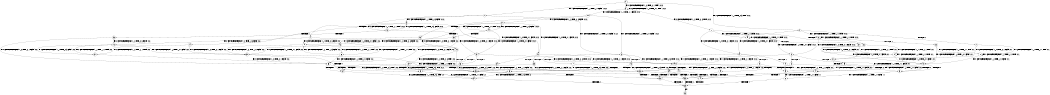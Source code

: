 digraph BCG {
size = "7, 10.5";
center = TRUE;
node [shape = circle];
0 [peripheries = 2];
0 -> 1 [label = "EX !1 !ATOMIC_EXCH_BRANCH (1, +1, TRUE, +1, 1, FALSE) !:0:1:2:"];
0 -> 2 [label = "EX !2 !ATOMIC_EXCH_BRANCH (1, +1, TRUE, +0, 3, TRUE) !:0:1:2:"];
0 -> 3 [label = "EX !0 !ATOMIC_EXCH_BRANCH (1, +0, TRUE, +0, 1, TRUE) !:0:1:2:"];
1 -> 4 [label = "TERMINATE !1"];
1 -> 5 [label = "EX !2 !ATOMIC_EXCH_BRANCH (1, +1, TRUE, +0, 3, FALSE) !:0:1:2:"];
1 -> 6 [label = "EX !0 !ATOMIC_EXCH_BRANCH (1, +0, TRUE, +0, 1, FALSE) !:0:1:2:"];
2 -> 7 [label = "TERMINATE !2"];
2 -> 8 [label = "EX !1 !ATOMIC_EXCH_BRANCH (1, +1, TRUE, +1, 1, TRUE) !:0:1:2:"];
2 -> 9 [label = "EX !0 !ATOMIC_EXCH_BRANCH (1, +0, TRUE, +0, 1, FALSE) !:0:1:2:"];
3 -> 10 [label = "EX !1 !ATOMIC_EXCH_BRANCH (1, +1, TRUE, +1, 1, FALSE) !:0:1:2:"];
3 -> 11 [label = "EX !2 !ATOMIC_EXCH_BRANCH (1, +1, TRUE, +0, 3, TRUE) !:0:1:2:"];
3 -> 3 [label = "EX !0 !ATOMIC_EXCH_BRANCH (1, +0, TRUE, +0, 1, TRUE) !:0:1:2:"];
4 -> 12 [label = "EX !2 !ATOMIC_EXCH_BRANCH (1, +1, TRUE, +0, 3, FALSE) !:0:2:"];
4 -> 13 [label = "EX !0 !ATOMIC_EXCH_BRANCH (1, +0, TRUE, +0, 1, FALSE) !:0:2:"];
5 -> 14 [label = "TERMINATE !1"];
5 -> 15 [label = "EX !0 !ATOMIC_EXCH_BRANCH (1, +0, TRUE, +0, 1, FALSE) !:0:1:2:"];
5 -> 16 [label = "EX !2 !ATOMIC_EXCH_BRANCH (1, +1, TRUE, +1, 1, TRUE) !:0:1:2:"];
6 -> 17 [label = "TERMINATE !1"];
6 -> 18 [label = "TERMINATE !0"];
6 -> 19 [label = "EX !2 !ATOMIC_EXCH_BRANCH (1, +1, TRUE, +0, 3, TRUE) !:0:1:2:"];
7 -> 20 [label = "EX !1 !ATOMIC_EXCH_BRANCH (1, +1, TRUE, +1, 1, TRUE) !:0:1:"];
7 -> 21 [label = "EX !0 !ATOMIC_EXCH_BRANCH (1, +0, TRUE, +0, 1, FALSE) !:0:1:"];
8 -> 22 [label = "TERMINATE !2"];
8 -> 23 [label = "EX !0 !ATOMIC_EXCH_BRANCH (1, +0, TRUE, +0, 1, FALSE) !:0:1:2:"];
8 -> 8 [label = "EX !1 !ATOMIC_EXCH_BRANCH (1, +1, TRUE, +1, 1, TRUE) !:0:1:2:"];
9 -> 24 [label = "TERMINATE !2"];
9 -> 25 [label = "TERMINATE !0"];
9 -> 19 [label = "EX !1 !ATOMIC_EXCH_BRANCH (1, +1, TRUE, +1, 1, FALSE) !:0:1:2:"];
10 -> 26 [label = "TERMINATE !1"];
10 -> 27 [label = "EX !2 !ATOMIC_EXCH_BRANCH (1, +1, TRUE, +0, 3, FALSE) !:0:1:2:"];
10 -> 6 [label = "EX !0 !ATOMIC_EXCH_BRANCH (1, +0, TRUE, +0, 1, FALSE) !:0:1:2:"];
11 -> 28 [label = "TERMINATE !2"];
11 -> 29 [label = "EX !1 !ATOMIC_EXCH_BRANCH (1, +1, TRUE, +1, 1, TRUE) !:0:1:2:"];
11 -> 9 [label = "EX !0 !ATOMIC_EXCH_BRANCH (1, +0, TRUE, +0, 1, FALSE) !:0:1:2:"];
12 -> 30 [label = "EX !0 !ATOMIC_EXCH_BRANCH (1, +0, TRUE, +0, 1, FALSE) !:0:2:"];
12 -> 31 [label = "EX !2 !ATOMIC_EXCH_BRANCH (1, +1, TRUE, +1, 1, TRUE) !:0:2:"];
13 -> 32 [label = "TERMINATE !0"];
13 -> 33 [label = "EX !2 !ATOMIC_EXCH_BRANCH (1, +1, TRUE, +0, 3, TRUE) !:0:2:"];
14 -> 30 [label = "EX !0 !ATOMIC_EXCH_BRANCH (1, +0, TRUE, +0, 1, FALSE) !:0:2:"];
14 -> 31 [label = "EX !2 !ATOMIC_EXCH_BRANCH (1, +1, TRUE, +1, 1, TRUE) !:0:2:"];
15 -> 34 [label = "TERMINATE !1"];
15 -> 35 [label = "TERMINATE !0"];
15 -> 19 [label = "EX !2 !ATOMIC_EXCH_BRANCH (1, +1, TRUE, +1, 1, FALSE) !:0:1:2:"];
16 -> 36 [label = "TERMINATE !1"];
16 -> 37 [label = "EX !0 !ATOMIC_EXCH_BRANCH (1, +0, TRUE, +0, 1, FALSE) !:0:1:2:"];
16 -> 5 [label = "EX !2 !ATOMIC_EXCH_BRANCH (1, +1, TRUE, +0, 3, FALSE) !:0:1:2:"];
17 -> 32 [label = "TERMINATE !0"];
17 -> 33 [label = "EX !2 !ATOMIC_EXCH_BRANCH (1, +1, TRUE, +0, 3, TRUE) !:0:2:"];
18 -> 32 [label = "TERMINATE !1"];
18 -> 38 [label = "EX !2 !ATOMIC_EXCH_BRANCH (1, +1, TRUE, +0, 3, TRUE) !:1:2:"];
19 -> 39 [label = "TERMINATE !1"];
19 -> 40 [label = "TERMINATE !2"];
19 -> 41 [label = "TERMINATE !0"];
20 -> 42 [label = "EX !0 !ATOMIC_EXCH_BRANCH (1, +0, TRUE, +0, 1, FALSE) !:0:1:"];
20 -> 20 [label = "EX !1 !ATOMIC_EXCH_BRANCH (1, +1, TRUE, +1, 1, TRUE) !:0:1:"];
21 -> 43 [label = "TERMINATE !0"];
21 -> 44 [label = "EX !1 !ATOMIC_EXCH_BRANCH (1, +1, TRUE, +1, 1, FALSE) !:0:1:"];
22 -> 42 [label = "EX !0 !ATOMIC_EXCH_BRANCH (1, +0, TRUE, +0, 1, FALSE) !:0:1:"];
22 -> 20 [label = "EX !1 !ATOMIC_EXCH_BRANCH (1, +1, TRUE, +1, 1, TRUE) !:0:1:"];
23 -> 45 [label = "TERMINATE !2"];
23 -> 46 [label = "TERMINATE !0"];
23 -> 19 [label = "EX !1 !ATOMIC_EXCH_BRANCH (1, +1, TRUE, +1, 1, FALSE) !:0:1:2:"];
24 -> 43 [label = "TERMINATE !0"];
24 -> 44 [label = "EX !1 !ATOMIC_EXCH_BRANCH (1, +1, TRUE, +1, 1, FALSE) !:0:1:"];
25 -> 43 [label = "TERMINATE !2"];
25 -> 38 [label = "EX !1 !ATOMIC_EXCH_BRANCH (1, +1, TRUE, +1, 1, FALSE) !:1:2:"];
26 -> 47 [label = "EX !2 !ATOMIC_EXCH_BRANCH (1, +1, TRUE, +0, 3, FALSE) !:0:2:"];
26 -> 13 [label = "EX !0 !ATOMIC_EXCH_BRANCH (1, +0, TRUE, +0, 1, FALSE) !:0:2:"];
27 -> 48 [label = "TERMINATE !1"];
27 -> 49 [label = "EX !2 !ATOMIC_EXCH_BRANCH (1, +1, TRUE, +1, 1, TRUE) !:0:1:2:"];
27 -> 15 [label = "EX !0 !ATOMIC_EXCH_BRANCH (1, +0, TRUE, +0, 1, FALSE) !:0:1:2:"];
28 -> 50 [label = "EX !1 !ATOMIC_EXCH_BRANCH (1, +1, TRUE, +1, 1, TRUE) !:0:1:"];
28 -> 21 [label = "EX !0 !ATOMIC_EXCH_BRANCH (1, +0, TRUE, +0, 1, FALSE) !:0:1:"];
29 -> 51 [label = "TERMINATE !2"];
29 -> 29 [label = "EX !1 !ATOMIC_EXCH_BRANCH (1, +1, TRUE, +1, 1, TRUE) !:0:1:2:"];
29 -> 23 [label = "EX !0 !ATOMIC_EXCH_BRANCH (1, +0, TRUE, +0, 1, FALSE) !:0:1:2:"];
30 -> 52 [label = "TERMINATE !0"];
30 -> 33 [label = "EX !2 !ATOMIC_EXCH_BRANCH (1, +1, TRUE, +1, 1, FALSE) !:0:2:"];
31 -> 53 [label = "EX !0 !ATOMIC_EXCH_BRANCH (1, +0, TRUE, +0, 1, FALSE) !:0:2:"];
31 -> 12 [label = "EX !2 !ATOMIC_EXCH_BRANCH (1, +1, TRUE, +0, 3, FALSE) !:0:2:"];
32 -> 54 [label = "EX !2 !ATOMIC_EXCH_BRANCH (1, +1, TRUE, +0, 3, TRUE) !:2:"];
33 -> 55 [label = "TERMINATE !2"];
33 -> 56 [label = "TERMINATE !0"];
34 -> 52 [label = "TERMINATE !0"];
34 -> 33 [label = "EX !2 !ATOMIC_EXCH_BRANCH (1, +1, TRUE, +1, 1, FALSE) !:0:2:"];
35 -> 52 [label = "TERMINATE !1"];
35 -> 38 [label = "EX !2 !ATOMIC_EXCH_BRANCH (1, +1, TRUE, +1, 1, FALSE) !:1:2:"];
36 -> 53 [label = "EX !0 !ATOMIC_EXCH_BRANCH (1, +0, TRUE, +0, 1, FALSE) !:0:2:"];
36 -> 12 [label = "EX !2 !ATOMIC_EXCH_BRANCH (1, +1, TRUE, +0, 3, FALSE) !:0:2:"];
37 -> 57 [label = "TERMINATE !1"];
37 -> 58 [label = "TERMINATE !0"];
37 -> 19 [label = "EX !2 !ATOMIC_EXCH_BRANCH (1, +1, TRUE, +0, 3, TRUE) !:0:1:2:"];
38 -> 56 [label = "TERMINATE !1"];
38 -> 59 [label = "TERMINATE !2"];
39 -> 55 [label = "TERMINATE !2"];
39 -> 56 [label = "TERMINATE !0"];
40 -> 55 [label = "TERMINATE !1"];
40 -> 59 [label = "TERMINATE !0"];
41 -> 56 [label = "TERMINATE !1"];
41 -> 59 [label = "TERMINATE !2"];
42 -> 60 [label = "TERMINATE !0"];
42 -> 44 [label = "EX !1 !ATOMIC_EXCH_BRANCH (1, +1, TRUE, +1, 1, FALSE) !:0:1:"];
43 -> 61 [label = "EX !1 !ATOMIC_EXCH_BRANCH (1, +1, TRUE, +1, 1, FALSE) !:1:"];
44 -> 55 [label = "TERMINATE !1"];
44 -> 59 [label = "TERMINATE !0"];
45 -> 60 [label = "TERMINATE !0"];
45 -> 44 [label = "EX !1 !ATOMIC_EXCH_BRANCH (1, +1, TRUE, +1, 1, FALSE) !:0:1:"];
46 -> 60 [label = "TERMINATE !2"];
46 -> 38 [label = "EX !1 !ATOMIC_EXCH_BRANCH (1, +1, TRUE, +1, 1, FALSE) !:1:2:"];
47 -> 62 [label = "EX !2 !ATOMIC_EXCH_BRANCH (1, +1, TRUE, +1, 1, TRUE) !:0:2:"];
47 -> 30 [label = "EX !0 !ATOMIC_EXCH_BRANCH (1, +0, TRUE, +0, 1, FALSE) !:0:2:"];
48 -> 62 [label = "EX !2 !ATOMIC_EXCH_BRANCH (1, +1, TRUE, +1, 1, TRUE) !:0:2:"];
48 -> 30 [label = "EX !0 !ATOMIC_EXCH_BRANCH (1, +0, TRUE, +0, 1, FALSE) !:0:2:"];
49 -> 63 [label = "TERMINATE !1"];
49 -> 27 [label = "EX !2 !ATOMIC_EXCH_BRANCH (1, +1, TRUE, +0, 3, FALSE) !:0:1:2:"];
49 -> 37 [label = "EX !0 !ATOMIC_EXCH_BRANCH (1, +0, TRUE, +0, 1, FALSE) !:0:1:2:"];
50 -> 50 [label = "EX !1 !ATOMIC_EXCH_BRANCH (1, +1, TRUE, +1, 1, TRUE) !:0:1:"];
50 -> 42 [label = "EX !0 !ATOMIC_EXCH_BRANCH (1, +0, TRUE, +0, 1, FALSE) !:0:1:"];
51 -> 50 [label = "EX !1 !ATOMIC_EXCH_BRANCH (1, +1, TRUE, +1, 1, TRUE) !:0:1:"];
51 -> 42 [label = "EX !0 !ATOMIC_EXCH_BRANCH (1, +0, TRUE, +0, 1, FALSE) !:0:1:"];
52 -> 54 [label = "EX !2 !ATOMIC_EXCH_BRANCH (1, +1, TRUE, +1, 1, FALSE) !:2:"];
53 -> 64 [label = "TERMINATE !0"];
53 -> 33 [label = "EX !2 !ATOMIC_EXCH_BRANCH (1, +1, TRUE, +0, 3, TRUE) !:0:2:"];
54 -> 65 [label = "TERMINATE !2"];
55 -> 65 [label = "TERMINATE !0"];
56 -> 65 [label = "TERMINATE !2"];
57 -> 64 [label = "TERMINATE !0"];
57 -> 33 [label = "EX !2 !ATOMIC_EXCH_BRANCH (1, +1, TRUE, +0, 3, TRUE) !:0:2:"];
58 -> 64 [label = "TERMINATE !1"];
58 -> 38 [label = "EX !2 !ATOMIC_EXCH_BRANCH (1, +1, TRUE, +0, 3, TRUE) !:1:2:"];
59 -> 65 [label = "TERMINATE !1"];
60 -> 61 [label = "EX !1 !ATOMIC_EXCH_BRANCH (1, +1, TRUE, +1, 1, FALSE) !:1:"];
61 -> 65 [label = "TERMINATE !1"];
62 -> 47 [label = "EX !2 !ATOMIC_EXCH_BRANCH (1, +1, TRUE, +0, 3, FALSE) !:0:2:"];
62 -> 53 [label = "EX !0 !ATOMIC_EXCH_BRANCH (1, +0, TRUE, +0, 1, FALSE) !:0:2:"];
63 -> 47 [label = "EX !2 !ATOMIC_EXCH_BRANCH (1, +1, TRUE, +0, 3, FALSE) !:0:2:"];
63 -> 53 [label = "EX !0 !ATOMIC_EXCH_BRANCH (1, +0, TRUE, +0, 1, FALSE) !:0:2:"];
64 -> 54 [label = "EX !2 !ATOMIC_EXCH_BRANCH (1, +1, TRUE, +0, 3, TRUE) !:2:"];
65 -> 66 [label = "exit"];
}
